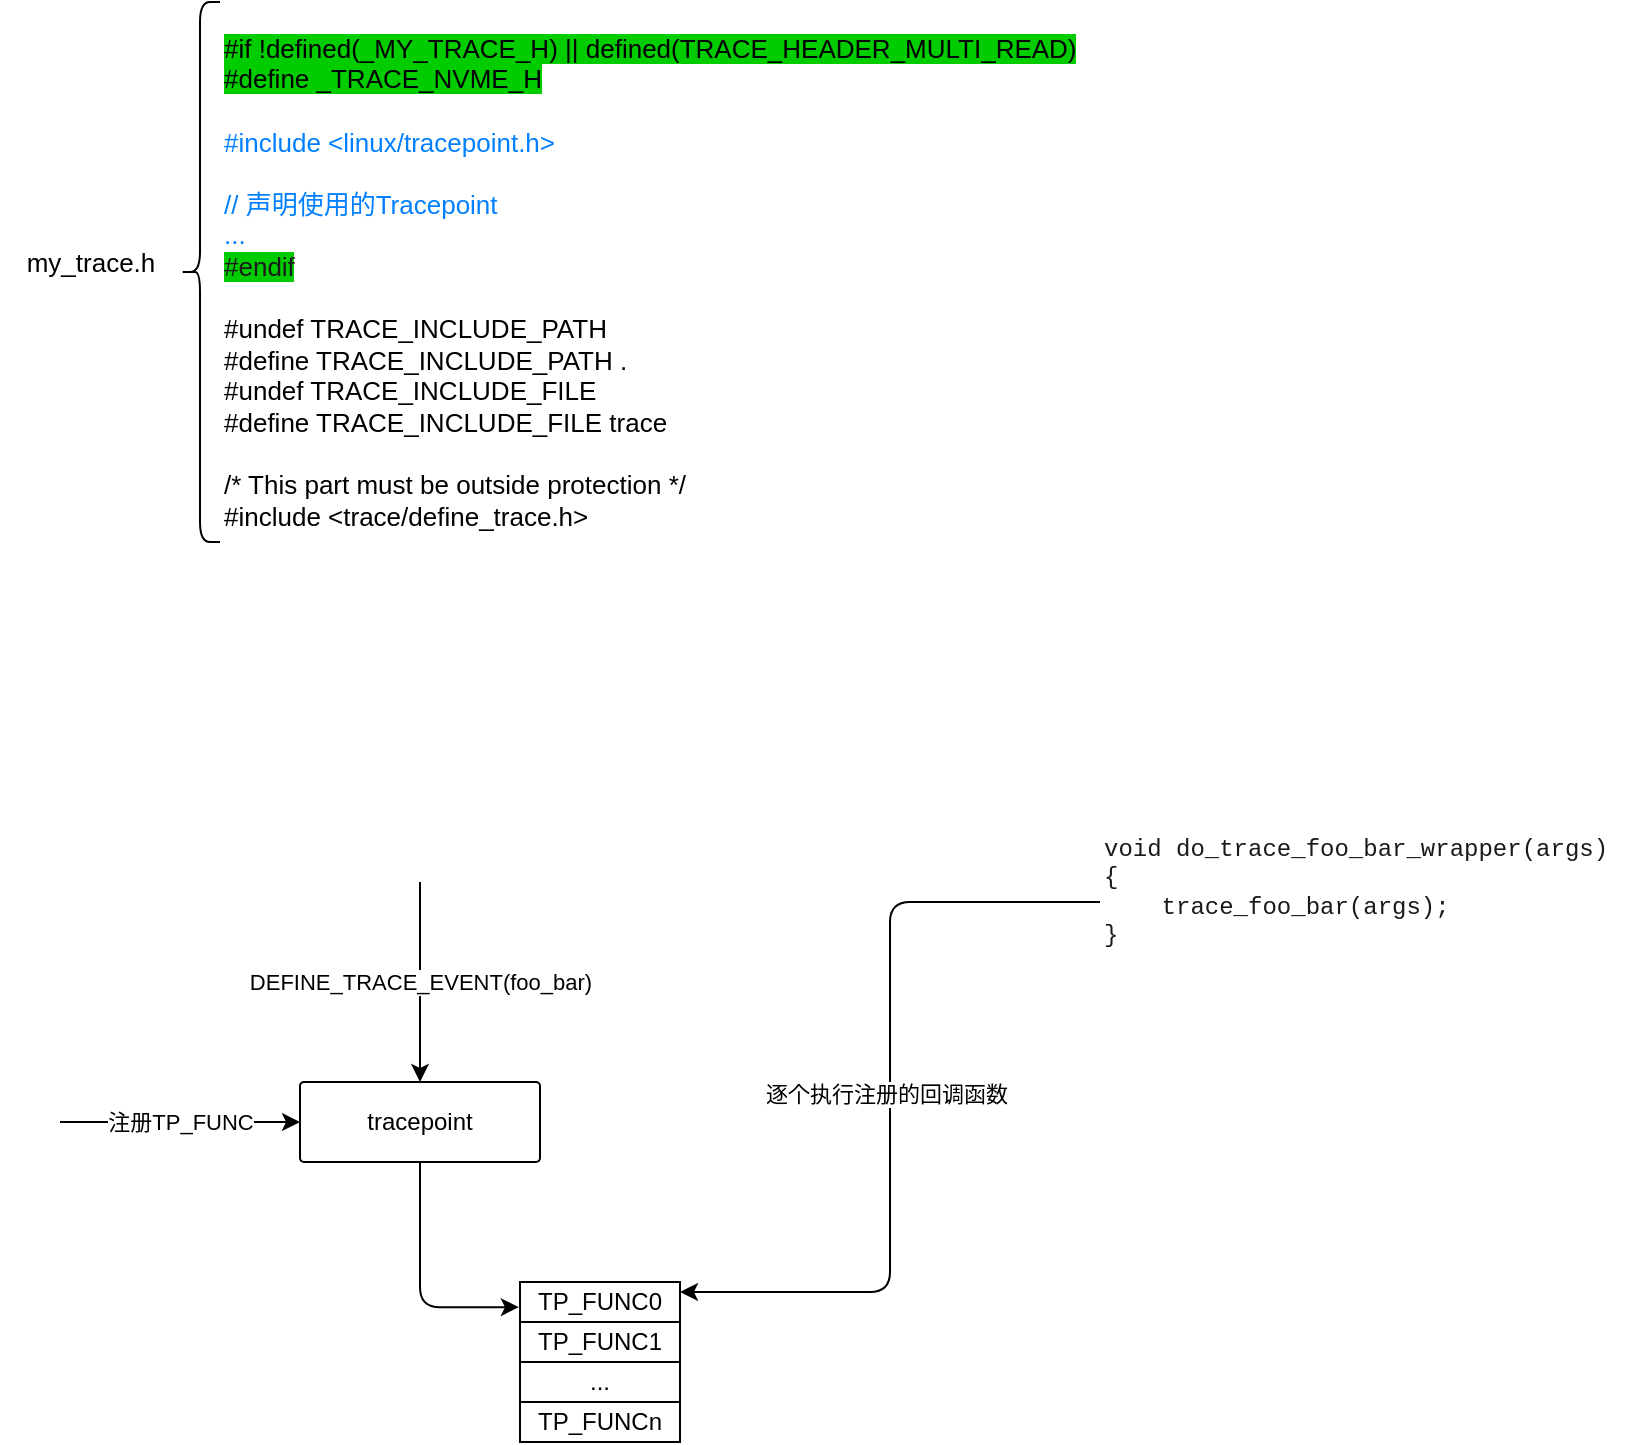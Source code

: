 <mxfile version="28.1.0">
  <diagram name="tracepoint" id="gmm4JO4AYiCD-r01PVJd">
    <mxGraphModel dx="1430" dy="1017" grid="1" gridSize="10" guides="1" tooltips="1" connect="1" arrows="1" fold="1" page="1" pageScale="1" pageWidth="827" pageHeight="1169" math="0" shadow="0">
      <root>
        <mxCell id="0" />
        <mxCell id="1" parent="0" />
        <mxCell id="TQtAe7RpQK7zls-bQ8zk-2" value="&lt;div&gt;&lt;font style=&quot;background-color: rgb(0, 204, 0);&quot;&gt;#if !defined(_MY_TRACE_H) || defined(TRACE_HEADER_MULTI_READ)&lt;/font&gt;&lt;/div&gt;&lt;div&gt;&lt;div&gt;&lt;font style=&quot;background-color: rgb(0, 204, 0);&quot;&gt;#define _TRACE_NVME_H&lt;/font&gt;&lt;/div&gt;&lt;/div&gt;&lt;div&gt;&lt;br&gt;&lt;/div&gt;&lt;font style=&quot;color: rgb(0, 127, 255);&quot;&gt;#include &amp;lt;linux/tracepoint.h&amp;gt;&lt;/font&gt;&lt;div&gt;&lt;font style=&quot;color: rgb(0, 127, 255);&quot;&gt;&lt;br&gt;&lt;/font&gt;&lt;div&gt;&lt;font style=&quot;color: rgb(0, 127, 255);&quot;&gt;// 声明使用的Tracepoint&lt;/font&gt;&lt;/div&gt;&lt;div&gt;&lt;font style=&quot;color: rgb(0, 127, 255);&quot;&gt;...&lt;/font&gt;&lt;/div&gt;&lt;/div&gt;&lt;div&gt;&lt;font style=&quot;background-color: rgb(0, 204, 0); color: rgb(26, 26, 26);&quot;&gt;#endif&lt;/font&gt;&lt;/div&gt;&lt;div&gt;&lt;br&gt;&lt;/div&gt;&lt;div&gt;&lt;div&gt;#undef TRACE_INCLUDE_PATH&lt;/div&gt;&lt;div&gt;#define TRACE_INCLUDE_PATH .&lt;/div&gt;&lt;div&gt;#undef TRACE_INCLUDE_FILE&lt;/div&gt;&lt;div&gt;#define TRACE_INCLUDE_FILE trace&lt;/div&gt;&lt;/div&gt;&lt;div&gt;&lt;br&gt;&lt;/div&gt;&lt;div&gt;&lt;div&gt;&lt;font style=&quot;background-color: light-dark(#ffffff, var(--ge-dark-color, #121212));&quot;&gt;/* This part must be outside protection */&lt;/font&gt;&lt;/div&gt;&lt;div&gt;&lt;font style=&quot;background-color: light-dark(#ffffff, var(--ge-dark-color, #121212));&quot;&gt;#include &amp;lt;trace/define_trace.h&amp;gt;&lt;/font&gt;&lt;/div&gt;&lt;/div&gt;" style="text;html=1;align=left;verticalAlign=middle;whiteSpace=wrap;rounded=0;fontSize=13;" parent="1" vertex="1">
          <mxGeometry x="140" y="200" width="630" height="280" as="geometry" />
        </mxCell>
        <mxCell id="TQtAe7RpQK7zls-bQ8zk-7" value="" style="shape=curlyBracket;whiteSpace=wrap;html=1;rounded=1;labelPosition=left;verticalLabelPosition=middle;align=right;verticalAlign=middle;fontSize=13;" parent="1" vertex="1">
          <mxGeometry x="120" y="200" width="20" height="270" as="geometry" />
        </mxCell>
        <mxCell id="TQtAe7RpQK7zls-bQ8zk-8" value="my_trace.h" style="text;html=1;align=center;verticalAlign=middle;resizable=0;points=[];autosize=1;strokeColor=none;fillColor=none;fontSize=13;" parent="1" vertex="1">
          <mxGeometry x="30" y="315" width="90" height="30" as="geometry" />
        </mxCell>
        <mxCell id="C9-w3ZDo3iZQqaxH1orV-8" style="edgeStyle=orthogonalEdgeStyle;rounded=1;orthogonalLoop=1;jettySize=auto;html=1;exitX=0.5;exitY=1;exitDx=0;exitDy=0;entryX=-0.007;entryY=-0.371;entryDx=0;entryDy=0;curved=0;entryPerimeter=0;" edge="1" parent="1" source="C9-w3ZDo3iZQqaxH1orV-2" target="C9-w3ZDo3iZQqaxH1orV-4">
          <mxGeometry relative="1" as="geometry" />
        </mxCell>
        <mxCell id="C9-w3ZDo3iZQqaxH1orV-2" value="tracepoint" style="rounded=1;whiteSpace=wrap;html=1;verticalAlign=middle;arcSize=5;align=center;" vertex="1" parent="1">
          <mxGeometry x="180" y="740" width="120" height="40" as="geometry" />
        </mxCell>
        <mxCell id="C9-w3ZDo3iZQqaxH1orV-3" value="TP_FUNC0" style="rounded=0;whiteSpace=wrap;html=1;" vertex="1" parent="1">
          <mxGeometry x="290" y="840" width="80" height="20" as="geometry" />
        </mxCell>
        <mxCell id="C9-w3ZDo3iZQqaxH1orV-4" value="TP_FUNC1" style="rounded=0;whiteSpace=wrap;html=1;" vertex="1" parent="1">
          <mxGeometry x="290" y="860" width="80" height="20" as="geometry" />
        </mxCell>
        <mxCell id="C9-w3ZDo3iZQqaxH1orV-5" value="TP_FUNCn" style="rounded=0;whiteSpace=wrap;html=1;" vertex="1" parent="1">
          <mxGeometry x="290" y="900" width="80" height="20" as="geometry" />
        </mxCell>
        <mxCell id="C9-w3ZDo3iZQqaxH1orV-7" value="..." style="rounded=0;whiteSpace=wrap;html=1;" vertex="1" parent="1">
          <mxGeometry x="290" y="880" width="80" height="20" as="geometry" />
        </mxCell>
        <mxCell id="C9-w3ZDo3iZQqaxH1orV-14" style="edgeStyle=orthogonalEdgeStyle;rounded=1;orthogonalLoop=1;jettySize=auto;html=1;entryX=1;entryY=0.25;entryDx=0;entryDy=0;curved=0;" edge="1" parent="1" source="C9-w3ZDo3iZQqaxH1orV-11" target="C9-w3ZDo3iZQqaxH1orV-3">
          <mxGeometry relative="1" as="geometry" />
        </mxCell>
        <mxCell id="C9-w3ZDo3iZQqaxH1orV-15" value="逐个执行注册的回调函数" style="edgeLabel;html=1;align=center;verticalAlign=middle;resizable=0;points=[];" vertex="1" connectable="0" parent="C9-w3ZDo3iZQqaxH1orV-14">
          <mxGeometry x="-0.008" y="-2" relative="1" as="geometry">
            <mxPoint as="offset" />
          </mxGeometry>
        </mxCell>
        <mxCell id="C9-w3ZDo3iZQqaxH1orV-11" value="&lt;div style=&quot;forced-color-adjust: none; font-family: Monaco, Consolas, &amp;quot;Courier New&amp;quot;, monospace, Consolas, &amp;quot;Courier New&amp;quot;, monospace; font-style: normal; font-variant-ligatures: normal; font-variant-caps: normal; font-weight: 400; letter-spacing: normal; orphans: 2; text-align: left; text-indent: 0px; text-transform: none; widows: 2; word-spacing: 0px; -webkit-text-stroke-width: 0px; white-space: pre; text-decoration-thickness: initial; text-decoration-style: initial; text-decoration-color: initial;&quot;&gt;&lt;span style=&quot;forced-color-adjust: none;&quot;&gt;void do_trace_foo_bar_wrapper(args)&lt;/span&gt;&lt;/div&gt;&lt;div style=&quot;forced-color-adjust: none; font-family: Monaco, Consolas, &amp;quot;Courier New&amp;quot;, monospace, Consolas, &amp;quot;Courier New&amp;quot;, monospace; font-style: normal; font-variant-ligatures: normal; font-variant-caps: normal; font-weight: 400; letter-spacing: normal; orphans: 2; text-align: left; text-indent: 0px; text-transform: none; widows: 2; word-spacing: 0px; -webkit-text-stroke-width: 0px; white-space: pre; text-decoration-thickness: initial; text-decoration-style: initial; text-decoration-color: initial;&quot;&gt;&lt;span style=&quot;forced-color-adjust: none;&quot;&gt;{&lt;/span&gt;&lt;/div&gt;&lt;div style=&quot;forced-color-adjust: none; font-family: Monaco, Consolas, &amp;quot;Courier New&amp;quot;, monospace, Consolas, &amp;quot;Courier New&amp;quot;, monospace; font-style: normal; font-variant-ligatures: normal; font-variant-caps: normal; font-weight: 400; letter-spacing: normal; orphans: 2; text-align: left; text-indent: 0px; text-transform: none; widows: 2; word-spacing: 0px; -webkit-text-stroke-width: 0px; white-space: pre; text-decoration-thickness: initial; text-decoration-style: initial; text-decoration-color: initial;&quot;&gt;&lt;span style=&quot;forced-color-adjust: none;&quot;&gt;    trace_foo_bar(args);&lt;/span&gt;&lt;/div&gt;&lt;div style=&quot;forced-color-adjust: none; font-family: Monaco, Consolas, &amp;quot;Courier New&amp;quot;, monospace, Consolas, &amp;quot;Courier New&amp;quot;, monospace; font-style: normal; font-variant-ligatures: normal; font-variant-caps: normal; font-weight: 400; letter-spacing: normal; orphans: 2; text-align: left; text-indent: 0px; text-transform: none; widows: 2; word-spacing: 0px; -webkit-text-stroke-width: 0px; white-space: pre; text-decoration-thickness: initial; text-decoration-style: initial; text-decoration-color: initial;&quot;&gt;&lt;span style=&quot;forced-color-adjust: none;&quot;&gt;}&lt;/span&gt;&lt;/div&gt;" style="text;whiteSpace=wrap;html=1;fontColor=#1A1A1A;fontSize=12;" vertex="1" parent="1">
          <mxGeometry x="580" y="610" width="270" height="80" as="geometry" />
        </mxCell>
        <mxCell id="C9-w3ZDo3iZQqaxH1orV-17" value="" style="endArrow=classic;html=1;rounded=0;entryX=0;entryY=0.5;entryDx=0;entryDy=0;" edge="1" parent="1" target="C9-w3ZDo3iZQqaxH1orV-2">
          <mxGeometry width="50" height="50" relative="1" as="geometry">
            <mxPoint x="60" y="760" as="sourcePoint" />
            <mxPoint x="140" y="750" as="targetPoint" />
          </mxGeometry>
        </mxCell>
        <mxCell id="C9-w3ZDo3iZQqaxH1orV-18" value="注册TP_FUNC" style="edgeLabel;html=1;align=center;verticalAlign=middle;resizable=0;points=[];" vertex="1" connectable="0" parent="C9-w3ZDo3iZQqaxH1orV-17">
          <mxGeometry x="0.133" y="-4" relative="1" as="geometry">
            <mxPoint x="-8" y="-4" as="offset" />
          </mxGeometry>
        </mxCell>
        <mxCell id="C9-w3ZDo3iZQqaxH1orV-19" value="" style="endArrow=classic;html=1;rounded=0;entryX=0.5;entryY=0;entryDx=0;entryDy=0;" edge="1" parent="1" target="C9-w3ZDo3iZQqaxH1orV-2">
          <mxGeometry width="50" height="50" relative="1" as="geometry">
            <mxPoint x="240" y="640" as="sourcePoint" />
            <mxPoint x="230" y="620" as="targetPoint" />
          </mxGeometry>
        </mxCell>
        <mxCell id="C9-w3ZDo3iZQqaxH1orV-20" value="DEFINE_TRACE_EVENT(foo_bar)" style="edgeLabel;html=1;align=center;verticalAlign=middle;resizable=0;points=[];" vertex="1" connectable="0" parent="C9-w3ZDo3iZQqaxH1orV-19">
          <mxGeometry x="-0.217" y="2" relative="1" as="geometry">
            <mxPoint x="-2" y="11" as="offset" />
          </mxGeometry>
        </mxCell>
      </root>
    </mxGraphModel>
  </diagram>
</mxfile>
